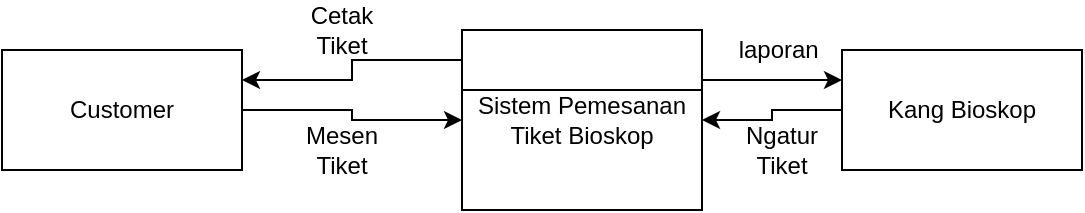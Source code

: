 <mxfile version="13.7.3" type="device" pages="3"><diagram id="L3tkRqfYsPh6J8Pqk34H" name="Context Diagram"><mxGraphModel dx="852" dy="534" grid="1" gridSize="10" guides="1" tooltips="1" connect="1" arrows="1" fold="1" page="1" pageScale="1" pageWidth="850" pageHeight="1100" math="0" shadow="0"><root><mxCell id="0"/><mxCell id="1" parent="0"/><mxCell id="4svwC7yFcDBTuRJoLfCy-4" value="" style="group" vertex="1" connectable="0" parent="1"><mxGeometry x="320" y="170" width="120" height="90" as="geometry"/></mxCell><mxCell id="4svwC7yFcDBTuRJoLfCy-2" value="Sistem Pemesanan Tiket Bioskop" style="rounded=0;whiteSpace=wrap;html=1;" vertex="1" parent="4svwC7yFcDBTuRJoLfCy-4"><mxGeometry width="120" height="90" as="geometry"/></mxCell><mxCell id="4svwC7yFcDBTuRJoLfCy-3" value="" style="rounded=0;whiteSpace=wrap;html=1;" vertex="1" parent="4svwC7yFcDBTuRJoLfCy-4"><mxGeometry width="120" height="30" as="geometry"/></mxCell><mxCell id="4svwC7yFcDBTuRJoLfCy-8" style="edgeStyle=orthogonalEdgeStyle;rounded=0;orthogonalLoop=1;jettySize=auto;html=1;entryX=0;entryY=0.5;entryDx=0;entryDy=0;" edge="1" parent="1" source="4svwC7yFcDBTuRJoLfCy-5" target="4svwC7yFcDBTuRJoLfCy-2"><mxGeometry relative="1" as="geometry"/></mxCell><mxCell id="4svwC7yFcDBTuRJoLfCy-5" value="Customer" style="rounded=0;whiteSpace=wrap;html=1;" vertex="1" parent="1"><mxGeometry x="90" y="180" width="120" height="60" as="geometry"/></mxCell><mxCell id="4svwC7yFcDBTuRJoLfCy-7" style="edgeStyle=orthogonalEdgeStyle;rounded=0;orthogonalLoop=1;jettySize=auto;html=1;entryX=1;entryY=0.5;entryDx=0;entryDy=0;" edge="1" parent="1" source="4svwC7yFcDBTuRJoLfCy-6" target="4svwC7yFcDBTuRJoLfCy-2"><mxGeometry relative="1" as="geometry"/></mxCell><mxCell id="4svwC7yFcDBTuRJoLfCy-6" value="Kang Bioskop" style="rounded=0;whiteSpace=wrap;html=1;" vertex="1" parent="1"><mxGeometry x="510" y="180" width="120" height="60" as="geometry"/></mxCell><mxCell id="4svwC7yFcDBTuRJoLfCy-9" style="edgeStyle=orthogonalEdgeStyle;rounded=0;orthogonalLoop=1;jettySize=auto;html=1;entryX=1;entryY=0.25;entryDx=0;entryDy=0;" edge="1" parent="1" source="4svwC7yFcDBTuRJoLfCy-3" target="4svwC7yFcDBTuRJoLfCy-5"><mxGeometry relative="1" as="geometry"/></mxCell><mxCell id="4svwC7yFcDBTuRJoLfCy-10" value="Mesen Tiket" style="text;html=1;strokeColor=none;fillColor=none;align=center;verticalAlign=middle;whiteSpace=wrap;rounded=0;" vertex="1" parent="1"><mxGeometry x="240" y="220" width="40" height="20" as="geometry"/></mxCell><mxCell id="4svwC7yFcDBTuRJoLfCy-11" value="Cetak Tiket" style="text;html=1;strokeColor=none;fillColor=none;align=center;verticalAlign=middle;whiteSpace=wrap;rounded=0;" vertex="1" parent="1"><mxGeometry x="240" y="160" width="40" height="20" as="geometry"/></mxCell><mxCell id="4svwC7yFcDBTuRJoLfCy-12" value="Ngatur Tiket" style="text;html=1;strokeColor=none;fillColor=none;align=center;verticalAlign=middle;whiteSpace=wrap;rounded=0;" vertex="1" parent="1"><mxGeometry x="460" y="220" width="40" height="20" as="geometry"/></mxCell><mxCell id="4svwC7yFcDBTuRJoLfCy-13" style="edgeStyle=orthogonalEdgeStyle;rounded=0;orthogonalLoop=1;jettySize=auto;html=1;entryX=0;entryY=0.25;entryDx=0;entryDy=0;" edge="1" parent="1" source="4svwC7yFcDBTuRJoLfCy-2" target="4svwC7yFcDBTuRJoLfCy-6"><mxGeometry relative="1" as="geometry"><Array as="points"><mxPoint x="470" y="195"/><mxPoint x="470" y="195"/></Array></mxGeometry></mxCell><mxCell id="4svwC7yFcDBTuRJoLfCy-14" value="laporan&amp;nbsp;" style="text;html=1;strokeColor=none;fillColor=none;align=center;verticalAlign=middle;whiteSpace=wrap;rounded=0;" vertex="1" parent="1"><mxGeometry x="460" y="170" width="40" height="20" as="geometry"/></mxCell></root></mxGraphModel></diagram><diagram id="ywGosS09_Gxrwn0ISrmY" name="DFD 0"><mxGraphModel dx="1021" dy="647" grid="1" gridSize="10" guides="1" tooltips="1" connect="1" arrows="1" fold="1" page="1" pageScale="1" pageWidth="850" pageHeight="1100" math="0" shadow="0"><root><mxCell id="fz9dhDkIyg-Gi5M-f3TW-0"/><mxCell id="fz9dhDkIyg-Gi5M-f3TW-1" parent="fz9dhDkIyg-Gi5M-f3TW-0"/><mxCell id="SkHJDDQ_w2RCw26ql0IP-0" value="" style="group" vertex="1" connectable="0" parent="fz9dhDkIyg-Gi5M-f3TW-1"><mxGeometry x="290" y="380" width="120" height="60" as="geometry"/></mxCell><mxCell id="SkHJDDQ_w2RCw26ql0IP-1" value="Login" style="rounded=0;whiteSpace=wrap;html=1;" vertex="1" parent="SkHJDDQ_w2RCw26ql0IP-0"><mxGeometry width="120" height="60" as="geometry"/></mxCell><mxCell id="SkHJDDQ_w2RCw26ql0IP-2" value="" style="rounded=0;whiteSpace=wrap;html=1;" vertex="1" parent="SkHJDDQ_w2RCw26ql0IP-0"><mxGeometry width="120" height="20" as="geometry"/></mxCell><mxCell id="SkHJDDQ_w2RCw26ql0IP-5" style="edgeStyle=orthogonalEdgeStyle;rounded=0;orthogonalLoop=1;jettySize=auto;html=1;entryX=0.017;entryY=0.578;entryDx=0;entryDy=0;entryPerimeter=0;" edge="1" parent="fz9dhDkIyg-Gi5M-f3TW-1" source="SkHJDDQ_w2RCw26ql0IP-3" target="SkHJDDQ_w2RCw26ql0IP-1"><mxGeometry relative="1" as="geometry"/></mxCell><mxCell id="SkHJDDQ_w2RCw26ql0IP-17" style="edgeStyle=orthogonalEdgeStyle;rounded=0;orthogonalLoop=1;jettySize=auto;html=1;entryX=0;entryY=0.5;entryDx=0;entryDy=0;" edge="1" parent="fz9dhDkIyg-Gi5M-f3TW-1" source="SkHJDDQ_w2RCw26ql0IP-3" target="SkHJDDQ_w2RCw26ql0IP-10"><mxGeometry relative="1" as="geometry"><Array as="points"><mxPoint x="240" y="430"/><mxPoint x="240" y="660"/></Array></mxGeometry></mxCell><mxCell id="SkHJDDQ_w2RCw26ql0IP-3" value="Kang Bioskop" style="rounded=0;whiteSpace=wrap;html=1;" vertex="1" parent="fz9dhDkIyg-Gi5M-f3TW-1"><mxGeometry x="90" y="380" width="120" height="60" as="geometry"/></mxCell><mxCell id="SkHJDDQ_w2RCw26ql0IP-9" value="" style="group" vertex="1" connectable="0" parent="fz9dhDkIyg-Gi5M-f3TW-1"><mxGeometry x="300" y="630" width="120" height="60" as="geometry"/></mxCell><mxCell id="SkHJDDQ_w2RCw26ql0IP-10" value="Registrasi" style="rounded=0;whiteSpace=wrap;html=1;" vertex="1" parent="SkHJDDQ_w2RCw26ql0IP-9"><mxGeometry width="120" height="60" as="geometry"/></mxCell><mxCell id="SkHJDDQ_w2RCw26ql0IP-11" value="" style="rounded=0;whiteSpace=wrap;html=1;" vertex="1" parent="SkHJDDQ_w2RCw26ql0IP-9"><mxGeometry width="120" height="20" as="geometry"/></mxCell><mxCell id="SkHJDDQ_w2RCw26ql0IP-16" value="" style="group" vertex="1" connectable="0" parent="fz9dhDkIyg-Gi5M-f3TW-1"><mxGeometry x="290" y="510" width="120" height="60" as="geometry"/></mxCell><mxCell id="SkHJDDQ_w2RCw26ql0IP-14" value="Data Akun Kang Bioskop" style="rounded=0;whiteSpace=wrap;html=1;" vertex="1" parent="SkHJDDQ_w2RCw26ql0IP-16"><mxGeometry x="40" width="80" height="60" as="geometry"/></mxCell><mxCell id="SkHJDDQ_w2RCw26ql0IP-15" value="" style="rounded=0;whiteSpace=wrap;html=1;" vertex="1" parent="SkHJDDQ_w2RCw26ql0IP-16"><mxGeometry width="40" height="60" as="geometry"/></mxCell><mxCell id="SkHJDDQ_w2RCw26ql0IP-18" style="edgeStyle=orthogonalEdgeStyle;rounded=0;orthogonalLoop=1;jettySize=auto;html=1;entryX=0.388;entryY=1;entryDx=0;entryDy=0;entryPerimeter=0;" edge="1" parent="fz9dhDkIyg-Gi5M-f3TW-1" source="SkHJDDQ_w2RCw26ql0IP-10" target="SkHJDDQ_w2RCw26ql0IP-14"><mxGeometry relative="1" as="geometry"/></mxCell><mxCell id="SkHJDDQ_w2RCw26ql0IP-19" style="edgeStyle=orthogonalEdgeStyle;rounded=0;orthogonalLoop=1;jettySize=auto;html=1;entryX=0.642;entryY=1.05;entryDx=0;entryDy=0;entryPerimeter=0;" edge="1" parent="fz9dhDkIyg-Gi5M-f3TW-1" source="SkHJDDQ_w2RCw26ql0IP-14" target="SkHJDDQ_w2RCw26ql0IP-1"><mxGeometry relative="1" as="geometry"/></mxCell><mxCell id="SkHJDDQ_w2RCw26ql0IP-22" value="" style="group" vertex="1" connectable="0" parent="fz9dhDkIyg-Gi5M-f3TW-1"><mxGeometry x="490" y="380" width="120" height="60" as="geometry"/></mxCell><mxCell id="SkHJDDQ_w2RCw26ql0IP-23" value="Ngatur jadwal&lt;br&gt;" style="rounded=0;whiteSpace=wrap;html=1;" vertex="1" parent="SkHJDDQ_w2RCw26ql0IP-22"><mxGeometry width="120" height="60" as="geometry"/></mxCell><mxCell id="SkHJDDQ_w2RCw26ql0IP-24" value="" style="rounded=0;whiteSpace=wrap;html=1;" vertex="1" parent="SkHJDDQ_w2RCw26ql0IP-22"><mxGeometry width="120" height="20" as="geometry"/></mxCell><mxCell id="SkHJDDQ_w2RCw26ql0IP-25" style="edgeStyle=orthogonalEdgeStyle;rounded=0;orthogonalLoop=1;jettySize=auto;html=1;entryX=0;entryY=0.5;entryDx=0;entryDy=0;" edge="1" parent="fz9dhDkIyg-Gi5M-f3TW-1" source="SkHJDDQ_w2RCw26ql0IP-1" target="SkHJDDQ_w2RCw26ql0IP-23"><mxGeometry relative="1" as="geometry"/></mxCell><mxCell id="SkHJDDQ_w2RCw26ql0IP-36" style="edgeStyle=orthogonalEdgeStyle;rounded=0;orthogonalLoop=1;jettySize=auto;html=1;entryX=0;entryY=0.5;entryDx=0;entryDy=0;" edge="1" parent="fz9dhDkIyg-Gi5M-f3TW-1" source="SkHJDDQ_w2RCw26ql0IP-26" target="SkHJDDQ_w2RCw26ql0IP-28"><mxGeometry relative="1" as="geometry"/></mxCell><mxCell id="SkHJDDQ_w2RCw26ql0IP-26" value="Customer" style="rounded=0;whiteSpace=wrap;html=1;" vertex="1" parent="fz9dhDkIyg-Gi5M-f3TW-1"><mxGeometry x="80" y="200" width="120" height="60" as="geometry"/></mxCell><mxCell id="SkHJDDQ_w2RCw26ql0IP-27" value="" style="group" vertex="1" connectable="0" parent="fz9dhDkIyg-Gi5M-f3TW-1"><mxGeometry x="280" y="200" width="120" height="60" as="geometry"/></mxCell><mxCell id="SkHJDDQ_w2RCw26ql0IP-28" value="Pesan Tiket" style="rounded=0;whiteSpace=wrap;html=1;" vertex="1" parent="SkHJDDQ_w2RCw26ql0IP-27"><mxGeometry width="120" height="60" as="geometry"/></mxCell><mxCell id="SkHJDDQ_w2RCw26ql0IP-29" value="" style="rounded=0;whiteSpace=wrap;html=1;" vertex="1" parent="SkHJDDQ_w2RCw26ql0IP-27"><mxGeometry width="120" height="20" as="geometry"/></mxCell><mxCell id="SkHJDDQ_w2RCw26ql0IP-33" value="" style="group" vertex="1" connectable="0" parent="fz9dhDkIyg-Gi5M-f3TW-1"><mxGeometry x="380" y="290" width="120" height="60" as="geometry"/></mxCell><mxCell id="SkHJDDQ_w2RCw26ql0IP-34" value="Data Film" style="rounded=0;whiteSpace=wrap;html=1;" vertex="1" parent="SkHJDDQ_w2RCw26ql0IP-33"><mxGeometry x="40" width="80" height="60" as="geometry"/></mxCell><mxCell id="SkHJDDQ_w2RCw26ql0IP-35" value="" style="rounded=0;whiteSpace=wrap;html=1;" vertex="1" parent="SkHJDDQ_w2RCw26ql0IP-33"><mxGeometry width="40" height="60" as="geometry"/></mxCell><mxCell id="SkHJDDQ_w2RCw26ql0IP-37" style="edgeStyle=orthogonalEdgeStyle;rounded=0;orthogonalLoop=1;jettySize=auto;html=1;entryX=1;entryY=0.5;entryDx=0;entryDy=0;" edge="1" parent="fz9dhDkIyg-Gi5M-f3TW-1" source="SkHJDDQ_w2RCw26ql0IP-23" target="SkHJDDQ_w2RCw26ql0IP-34"><mxGeometry relative="1" as="geometry"/></mxCell><mxCell id="SkHJDDQ_w2RCw26ql0IP-38" style="edgeStyle=orthogonalEdgeStyle;rounded=0;orthogonalLoop=1;jettySize=auto;html=1;entryX=0.4;entryY=1.033;entryDx=0;entryDy=0;entryPerimeter=0;" edge="1" parent="fz9dhDkIyg-Gi5M-f3TW-1" source="SkHJDDQ_w2RCw26ql0IP-35" target="SkHJDDQ_w2RCw26ql0IP-28"><mxGeometry relative="1" as="geometry"><Array as="points"><mxPoint x="328" y="310"/></Array></mxGeometry></mxCell><mxCell id="SkHJDDQ_w2RCw26ql0IP-39" value="" style="group" vertex="1" connectable="0" parent="fz9dhDkIyg-Gi5M-f3TW-1"><mxGeometry x="670" y="380" width="120" height="60" as="geometry"/></mxCell><mxCell id="SkHJDDQ_w2RCw26ql0IP-40" value="Buat Laporan Penjualan" style="rounded=0;whiteSpace=wrap;html=1;" vertex="1" parent="SkHJDDQ_w2RCw26ql0IP-39"><mxGeometry width="120" height="60" as="geometry"/></mxCell><mxCell id="SkHJDDQ_w2RCw26ql0IP-41" value="" style="rounded=0;whiteSpace=wrap;html=1;" vertex="1" parent="SkHJDDQ_w2RCw26ql0IP-39"><mxGeometry width="120" height="20" as="geometry"/></mxCell><mxCell id="SkHJDDQ_w2RCw26ql0IP-42" style="edgeStyle=orthogonalEdgeStyle;rounded=0;orthogonalLoop=1;jettySize=auto;html=1;entryX=0.5;entryY=1;entryDx=0;entryDy=0;jumpStyle=arc;" edge="1" parent="fz9dhDkIyg-Gi5M-f3TW-1" source="SkHJDDQ_w2RCw26ql0IP-40" target="SkHJDDQ_w2RCw26ql0IP-3"><mxGeometry relative="1" as="geometry"><Array as="points"><mxPoint x="730" y="720"/><mxPoint x="150" y="720"/></Array></mxGeometry></mxCell><mxCell id="SkHJDDQ_w2RCw26ql0IP-43" value="" style="group" vertex="1" connectable="0" parent="fz9dhDkIyg-Gi5M-f3TW-1"><mxGeometry x="510" y="200" width="120" height="60" as="geometry"/></mxCell><mxCell id="SkHJDDQ_w2RCw26ql0IP-44" value="Verifikasi Pembayaran" style="rounded=0;whiteSpace=wrap;html=1;" vertex="1" parent="SkHJDDQ_w2RCw26ql0IP-43"><mxGeometry width="120" height="60" as="geometry"/></mxCell><mxCell id="SkHJDDQ_w2RCw26ql0IP-45" value="" style="rounded=0;whiteSpace=wrap;html=1;" vertex="1" parent="SkHJDDQ_w2RCw26ql0IP-43"><mxGeometry width="120" height="20" as="geometry"/></mxCell><mxCell id="SkHJDDQ_w2RCw26ql0IP-47" style="edgeStyle=orthogonalEdgeStyle;rounded=0;jumpStyle=arc;orthogonalLoop=1;jettySize=auto;html=1;entryX=0;entryY=0.5;entryDx=0;entryDy=0;" edge="1" parent="fz9dhDkIyg-Gi5M-f3TW-1" source="SkHJDDQ_w2RCw26ql0IP-28" target="SkHJDDQ_w2RCw26ql0IP-44"><mxGeometry relative="1" as="geometry"/></mxCell><mxCell id="SkHJDDQ_w2RCw26ql0IP-54" value="" style="group" vertex="1" connectable="0" parent="fz9dhDkIyg-Gi5M-f3TW-1"><mxGeometry x="710" y="200" width="120" height="60" as="geometry"/></mxCell><mxCell id="SkHJDDQ_w2RCw26ql0IP-55" value="Cetak Tiket" style="rounded=0;whiteSpace=wrap;html=1;" vertex="1" parent="SkHJDDQ_w2RCw26ql0IP-54"><mxGeometry width="120" height="60" as="geometry"/></mxCell><mxCell id="SkHJDDQ_w2RCw26ql0IP-56" value="" style="rounded=0;whiteSpace=wrap;html=1;" vertex="1" parent="SkHJDDQ_w2RCw26ql0IP-54"><mxGeometry width="120" height="20" as="geometry"/></mxCell><mxCell id="SkHJDDQ_w2RCw26ql0IP-58" style="edgeStyle=orthogonalEdgeStyle;rounded=0;jumpStyle=arc;orthogonalLoop=1;jettySize=auto;html=1;entryX=0.5;entryY=0;entryDx=0;entryDy=0;" edge="1" parent="fz9dhDkIyg-Gi5M-f3TW-1" source="SkHJDDQ_w2RCw26ql0IP-55" target="SkHJDDQ_w2RCw26ql0IP-26"><mxGeometry relative="1" as="geometry"><Array as="points"><mxPoint x="940" y="180"/><mxPoint x="140" y="180"/></Array></mxGeometry></mxCell><mxCell id="SkHJDDQ_w2RCw26ql0IP-59" value="" style="group" vertex="1" connectable="0" parent="fz9dhDkIyg-Gi5M-f3TW-1"><mxGeometry x="630" y="290" width="120" height="60" as="geometry"/></mxCell><mxCell id="SkHJDDQ_w2RCw26ql0IP-60" value="Data Penjualan" style="rounded=0;whiteSpace=wrap;html=1;" vertex="1" parent="SkHJDDQ_w2RCw26ql0IP-59"><mxGeometry x="40" width="80" height="60" as="geometry"/></mxCell><mxCell id="SkHJDDQ_w2RCw26ql0IP-61" value="" style="rounded=0;whiteSpace=wrap;html=1;" vertex="1" parent="SkHJDDQ_w2RCw26ql0IP-59"><mxGeometry width="40" height="60" as="geometry"/></mxCell><mxCell id="SkHJDDQ_w2RCw26ql0IP-62" style="edgeStyle=orthogonalEdgeStyle;rounded=0;jumpStyle=arc;orthogonalLoop=1;jettySize=auto;html=1;entryX=0;entryY=0.5;entryDx=0;entryDy=0;" edge="1" parent="fz9dhDkIyg-Gi5M-f3TW-1" source="SkHJDDQ_w2RCw26ql0IP-44" target="SkHJDDQ_w2RCw26ql0IP-61"><mxGeometry relative="1" as="geometry"/></mxCell><mxCell id="SkHJDDQ_w2RCw26ql0IP-63" style="edgeStyle=orthogonalEdgeStyle;rounded=0;jumpStyle=arc;orthogonalLoop=1;jettySize=auto;html=1;" edge="1" parent="fz9dhDkIyg-Gi5M-f3TW-1" source="SkHJDDQ_w2RCw26ql0IP-60" target="SkHJDDQ_w2RCw26ql0IP-41"><mxGeometry relative="1" as="geometry"/></mxCell><mxCell id="SkHJDDQ_w2RCw26ql0IP-64" style="edgeStyle=orthogonalEdgeStyle;rounded=0;jumpStyle=arc;orthogonalLoop=1;jettySize=auto;html=1;entryX=0;entryY=0.5;entryDx=0;entryDy=0;" edge="1" parent="fz9dhDkIyg-Gi5M-f3TW-1" source="SkHJDDQ_w2RCw26ql0IP-44" target="SkHJDDQ_w2RCw26ql0IP-55"><mxGeometry relative="1" as="geometry"/></mxCell></root></mxGraphModel></diagram><diagram id="-1ON5JSmkkbU4aKU6c5J" name="Wireframe"><mxGraphModel dx="3472" dy="2200" grid="1" gridSize="10" guides="1" tooltips="1" connect="1" arrows="1" fold="1" page="1" pageScale="1" pageWidth="850" pageHeight="1100" math="0" shadow="0"><root><mxCell id="pERxED28U4OqWazgM2VK-0"/><mxCell id="pERxED28U4OqWazgM2VK-1" parent="pERxED28U4OqWazgM2VK-0"/><mxCell id="krkhgOt57l9-H3mqcHQG-8" value="" style="group" vertex="1" connectable="0" parent="pERxED28U4OqWazgM2VK-1"><mxGeometry x="670" y="40" width="550" height="380" as="geometry"/></mxCell><mxCell id="krkhgOt57l9-H3mqcHQG-0" value="Halaman 1" style="strokeWidth=1;shadow=0;dashed=0;align=center;html=1;shape=mxgraph.mockup.containers.window;align=left;verticalAlign=top;spacingLeft=8;strokeColor2=#008cff;strokeColor3=#c4c4c4;fontColor=#666666;mainText=;fontSize=17;labelBackgroundColor=none;" vertex="1" parent="krkhgOt57l9-H3mqcHQG-8"><mxGeometry width="550" height="380" as="geometry"/></mxCell><mxCell id="krkhgOt57l9-H3mqcHQG-1" value="akun" style="strokeWidth=1;shadow=0;dashed=0;align=center;html=1;shape=mxgraph.mockup.forms.pwField;strokeColor=#999999;mainText=;align=left;fontColor=#666666;fontSize=17;spacingLeft=3;" vertex="1" parent="krkhgOt57l9-H3mqcHQG-8"><mxGeometry x="300" y="143.34" width="150" height="30" as="geometry"/></mxCell><mxCell id="krkhgOt57l9-H3mqcHQG-2" value="********" style="strokeWidth=1;shadow=0;dashed=0;align=center;html=1;shape=mxgraph.mockup.forms.pwField;strokeColor=#999999;mainText=;align=left;fontColor=#666666;fontSize=17;spacingLeft=3;" vertex="1" parent="krkhgOt57l9-H3mqcHQG-8"><mxGeometry x="300" y="193.34" width="150" height="30" as="geometry"/></mxCell><mxCell id="krkhgOt57l9-H3mqcHQG-3" value="Guest" style="strokeWidth=1;shadow=0;dashed=0;align=center;html=1;shape=mxgraph.mockup.buttons.button;strokeColor=#666666;fontColor=#ffffff;mainText=;buttonStyle=round;fontSize=17;fontStyle=1;fillColor=#008cff;whiteSpace=wrap;" vertex="1" parent="krkhgOt57l9-H3mqcHQG-8"><mxGeometry x="70" y="140.01" width="100" height="33.33" as="geometry"/></mxCell><mxCell id="krkhgOt57l9-H3mqcHQG-4" value="Login" style="strokeWidth=1;shadow=0;dashed=0;align=center;html=1;shape=mxgraph.mockup.buttons.button;strokeColor=#666666;fontColor=#ffffff;mainText=;buttonStyle=round;fontSize=17;fontStyle=1;fillColor=#008cff;whiteSpace=wrap;" vertex="1" parent="krkhgOt57l9-H3mqcHQG-8"><mxGeometry x="310" y="260" width="100" height="33.33" as="geometry"/></mxCell><mxCell id="krkhgOt57l9-H3mqcHQG-5" value="" style="verticalLabelPosition=bottom;shadow=0;dashed=0;align=center;html=1;verticalAlign=top;strokeWidth=1;shape=mxgraph.mockup.forms.splitter;strokeColor=#999999;direction=north;" vertex="1" parent="krkhgOt57l9-H3mqcHQG-8"><mxGeometry x="250" y="73.34" width="10" height="220" as="geometry"/></mxCell><mxCell id="krkhgOt57l9-H3mqcHQG-6" value="Buat Customer" style="text;html=1;strokeColor=none;fillColor=none;align=center;verticalAlign=middle;whiteSpace=wrap;rounded=0;" vertex="1" parent="krkhgOt57l9-H3mqcHQG-8"><mxGeometry x="100" y="80" width="40" height="20" as="geometry"/></mxCell><mxCell id="krkhgOt57l9-H3mqcHQG-7" value="Buat&lt;br&gt;&amp;nbsp;Kang Bioskop" style="text;html=1;strokeColor=none;fillColor=none;align=center;verticalAlign=middle;whiteSpace=wrap;rounded=0;" vertex="1" parent="krkhgOt57l9-H3mqcHQG-8"><mxGeometry x="340" y="73.34" width="115" height="20" as="geometry"/></mxCell><mxCell id="km9s8nvDcVtOGXfOqjnu-47" value="Create Member" style="strokeWidth=1;shadow=0;dashed=0;align=center;html=1;shape=mxgraph.mockup.buttons.button;strokeColor=#666666;fontColor=#ffffff;mainText=;buttonStyle=round;fontSize=17;fontStyle=1;fillColor=#008cff;whiteSpace=wrap;" vertex="1" parent="krkhgOt57l9-H3mqcHQG-8"><mxGeometry x="70" y="193.34" width="100" height="33.33" as="geometry"/></mxCell><mxCell id="krkhgOt57l9-H3mqcHQG-9" value="Splash Screen" style="strokeWidth=1;shadow=0;dashed=0;align=center;html=1;shape=mxgraph.mockup.containers.window;align=left;verticalAlign=top;spacingLeft=8;strokeColor2=#008cff;strokeColor3=#c4c4c4;fontColor=#666666;mainText=;fontSize=17;labelBackgroundColor=none;" vertex="1" parent="pERxED28U4OqWazgM2VK-1"><mxGeometry x="40" y="40" width="550" height="380" as="geometry"/></mxCell><mxCell id="krkhgOt57l9-H3mqcHQG-10" value="&lt;font style=&quot;font-size: 26px&quot;&gt;welcome to Vera Cinema&lt;/font&gt;" style="text;html=1;strokeColor=none;fillColor=none;align=center;verticalAlign=middle;whiteSpace=wrap;rounded=0;" vertex="1" parent="pERxED28U4OqWazgM2VK-1"><mxGeometry x="220" y="220" width="190" height="20" as="geometry"/></mxCell><mxCell id="krkhgOt57l9-H3mqcHQG-11" value="ada gambar" style="text;html=1;strokeColor=none;fillColor=none;align=center;verticalAlign=middle;whiteSpace=wrap;rounded=0;" vertex="1" parent="pERxED28U4OqWazgM2VK-1"><mxGeometry x="530" y="90" width="40" height="20" as="geometry"/></mxCell><mxCell id="krkhgOt57l9-H3mqcHQG-12" value="Press Anything to start" style="text;html=1;strokeColor=none;fillColor=none;align=center;verticalAlign=middle;whiteSpace=wrap;rounded=0;" vertex="1" parent="pERxED28U4OqWazgM2VK-1"><mxGeometry x="252.5" y="270" width="135" height="20" as="geometry"/></mxCell><mxCell id="km9s8nvDcVtOGXfOqjnu-0" value="&lt;font style=&quot;font-size: 40px&quot;&gt;Customer&lt;/font&gt;" style="text;html=1;strokeColor=none;fillColor=none;align=center;verticalAlign=middle;whiteSpace=wrap;rounded=0;" vertex="1" parent="pERxED28U4OqWazgM2VK-1"><mxGeometry x="100" y="490" width="40" height="20" as="geometry"/></mxCell><mxCell id="km9s8nvDcVtOGXfOqjnu-1" value="&lt;font style=&quot;font-size: 40px&quot;&gt;Kang Bioskop&lt;br&gt;&lt;br&gt;&lt;/font&gt;" style="text;html=1;strokeColor=none;fillColor=none;align=center;verticalAlign=middle;whiteSpace=wrap;rounded=0;" vertex="1" parent="pERxED28U4OqWazgM2VK-1"><mxGeometry y="1150" width="327.5" height="20" as="geometry"/></mxCell><mxCell id="km9s8nvDcVtOGXfOqjnu-3" value="Pesan" style="strokeWidth=1;shadow=0;dashed=0;align=center;html=1;shape=mxgraph.mockup.containers.window;align=left;verticalAlign=top;spacingLeft=8;strokeColor2=#008cff;strokeColor3=#c4c4c4;fontColor=#666666;mainText=;fontSize=17;labelBackgroundColor=none;" vertex="1" parent="pERxED28U4OqWazgM2VK-1"><mxGeometry x="40" y="560" width="550" height="380" as="geometry"/></mxCell><mxCell id="km9s8nvDcVtOGXfOqjnu-4" value="Pilih Film" style="strokeWidth=1;shadow=0;dashed=0;align=center;html=1;shape=mxgraph.mockup.forms.comboBox;strokeColor=#999999;fillColor=#ddeeff;align=left;fillColor2=#aaddff;mainText=;fontColor=#666666;fontSize=17;spacingLeft=3;" vertex="1" parent="pERxED28U4OqWazgM2VK-1"><mxGeometry x="120" y="710" width="150" height="30" as="geometry"/></mxCell><mxCell id="km9s8nvDcVtOGXfOqjnu-5" value="Jadwal" style="strokeWidth=1;shadow=0;dashed=0;align=center;html=1;shape=mxgraph.mockup.forms.comboBox;strokeColor=#999999;fillColor=#ddeeff;align=left;fillColor2=#aaddff;mainText=;fontColor=#666666;fontSize=17;spacingLeft=3;" vertex="1" parent="pERxED28U4OqWazgM2VK-1"><mxGeometry x="340" y="710" width="150" height="30" as="geometry"/></mxCell><mxCell id="km9s8nvDcVtOGXfOqjnu-9" value="kita butuh nama" style="text;html=1;strokeColor=none;fillColor=none;align=center;verticalAlign=middle;whiteSpace=wrap;rounded=0;" vertex="1" parent="pERxED28U4OqWazgM2VK-1"><mxGeometry x="280" y="630" width="40" height="20" as="geometry"/></mxCell><mxCell id="km9s8nvDcVtOGXfOqjnu-10" value="today date" style="text;html=1;strokeColor=none;fillColor=none;align=center;verticalAlign=middle;whiteSpace=wrap;rounded=0;" vertex="1" parent="pERxED28U4OqWazgM2VK-1"><mxGeometry x="50" y="620" width="80" height="20" as="geometry"/></mxCell><mxCell id="km9s8nvDcVtOGXfOqjnu-16" value="Pilih Bangku" style="strokeWidth=1;shadow=0;dashed=0;align=center;html=1;shape=mxgraph.mockup.containers.window;align=left;verticalAlign=top;spacingLeft=8;strokeColor2=#008cff;strokeColor3=#c4c4c4;fontColor=#666666;mainText=;fontSize=17;labelBackgroundColor=none;" vertex="1" parent="pERxED28U4OqWazgM2VK-1"><mxGeometry x="640" y="560" width="550" height="380" as="geometry"/></mxCell><mxCell id="km9s8nvDcVtOGXfOqjnu-17" value="Gambar Bangku" style="text;html=1;strokeColor=none;fillColor=none;align=center;verticalAlign=middle;whiteSpace=wrap;rounded=0;" vertex="1" parent="pERxED28U4OqWazgM2VK-1"><mxGeometry x="880" y="660" width="40" height="20" as="geometry"/></mxCell><mxCell id="km9s8nvDcVtOGXfOqjnu-18" value="Pilih Bangu" style="strokeWidth=1;shadow=0;dashed=0;align=center;html=1;shape=mxgraph.mockup.forms.comboBox;strokeColor=#999999;fillColor=#ddeeff;align=left;fillColor2=#aaddff;mainText=;fontColor=#666666;fontSize=17;spacingLeft=3;" vertex="1" parent="pERxED28U4OqWazgM2VK-1"><mxGeometry x="760" y="880" width="150" height="30" as="geometry"/></mxCell><mxCell id="km9s8nvDcVtOGXfOqjnu-19" value="OK" style="strokeWidth=1;shadow=0;dashed=0;align=center;html=1;shape=mxgraph.mockup.buttons.button;strokeColor=#666666;fontColor=#ffffff;mainText=;buttonStyle=round;fontSize=17;fontStyle=1;fillColor=#008cff;whiteSpace=wrap;" vertex="1" parent="pERxED28U4OqWazgM2VK-1"><mxGeometry x="960" y="880" width="90" height="30" as="geometry"/></mxCell><mxCell id="km9s8nvDcVtOGXfOqjnu-20" value="Pilih Bangku" style="strokeWidth=1;shadow=0;dashed=0;align=center;html=1;shape=mxgraph.mockup.buttons.button;strokeColor=#666666;fontColor=#ffffff;mainText=;buttonStyle=round;fontSize=17;fontStyle=1;fillColor=#008cff;whiteSpace=wrap;" vertex="1" parent="pERxED28U4OqWazgM2VK-1"><mxGeometry x="240" y="790" width="130" height="30" as="geometry"/></mxCell><mxCell id="km9s8nvDcVtOGXfOqjnu-21" value="Tap Page 1" style="text;html=1;strokeColor=none;fillColor=none;align=center;verticalAlign=middle;whiteSpace=wrap;rounded=0;" vertex="1" parent="pERxED28U4OqWazgM2VK-1"><mxGeometry x="50" y="590" width="80" height="20" as="geometry"/></mxCell><mxCell id="km9s8nvDcVtOGXfOqjnu-22" value="Tap Page 2" style="text;html=1;strokeColor=none;fillColor=none;align=center;verticalAlign=middle;whiteSpace=wrap;rounded=0;" vertex="1" parent="pERxED28U4OqWazgM2VK-1"><mxGeometry x="640" y="590" width="80" height="20" as="geometry"/></mxCell><mxCell id="km9s8nvDcVtOGXfOqjnu-23" value="Tap Page 2" style="text;html=1;strokeColor=none;fillColor=none;align=center;verticalAlign=middle;whiteSpace=wrap;rounded=0;" vertex="1" parent="pERxED28U4OqWazgM2VK-1"><mxGeometry x="750" y="565" width="80" height="20" as="geometry"/></mxCell><mxCell id="km9s8nvDcVtOGXfOqjnu-24" value="Tap Page 1" style="text;html=1;strokeColor=none;fillColor=none;align=center;verticalAlign=middle;whiteSpace=wrap;rounded=0;" vertex="1" parent="pERxED28U4OqWazgM2VK-1"><mxGeometry x="100" y="565" width="80" height="20" as="geometry"/></mxCell><mxCell id="km9s8nvDcVtOGXfOqjnu-25" value="Pembayaran" style="strokeWidth=1;shadow=0;dashed=0;align=center;html=1;shape=mxgraph.mockup.containers.window;align=left;verticalAlign=top;spacingLeft=8;strokeColor2=#008cff;strokeColor3=#c4c4c4;fontColor=#666666;mainText=;fontSize=17;labelBackgroundColor=none;" vertex="1" parent="pERxED28U4OqWazgM2VK-1"><mxGeometry x="1240" y="560" width="550" height="380" as="geometry"/></mxCell><mxCell id="km9s8nvDcVtOGXfOqjnu-26" style="edgeStyle=orthogonalEdgeStyle;rounded=0;jumpStyle=arc;orthogonalLoop=1;jettySize=auto;html=1;dashed=1;" edge="1" parent="pERxED28U4OqWazgM2VK-1" source="krkhgOt57l9-H3mqcHQG-3" target="km9s8nvDcVtOGXfOqjnu-3"><mxGeometry relative="1" as="geometry"><Array as="points"><mxPoint x="790" y="480"/><mxPoint x="315" y="480"/></Array></mxGeometry></mxCell><mxCell id="km9s8nvDcVtOGXfOqjnu-27" value="Kang Bioskop&amp;nbsp;" style="strokeWidth=1;shadow=0;dashed=0;align=center;html=1;shape=mxgraph.mockup.containers.window;align=left;verticalAlign=top;spacingLeft=8;strokeColor2=#008cff;strokeColor3=#c4c4c4;fontColor=#666666;mainText=;fontSize=17;labelBackgroundColor=none;" vertex="1" parent="pERxED28U4OqWazgM2VK-1"><mxGeometry x="40" y="1190" width="550" height="380" as="geometry"/></mxCell><mxCell id="km9s8nvDcVtOGXfOqjnu-28" style="edgeStyle=orthogonalEdgeStyle;rounded=0;jumpStyle=arc;orthogonalLoop=1;jettySize=auto;html=1;dashed=1;jumpSize=20;entryX=0.513;entryY=0.001;entryDx=0;entryDy=0;entryPerimeter=0;" edge="1" parent="pERxED28U4OqWazgM2VK-1" source="krkhgOt57l9-H3mqcHQG-4" target="km9s8nvDcVtOGXfOqjnu-27"><mxGeometry relative="1" as="geometry"><Array as="points"><mxPoint x="1030" y="530"/><mxPoint x="20" y="530"/><mxPoint x="20" y="1040"/><mxPoint x="315" y="1040"/><mxPoint x="315" y="1190"/></Array></mxGeometry></mxCell><mxCell id="km9s8nvDcVtOGXfOqjnu-31" value="Table" style="shape=table;html=1;whiteSpace=wrap;startSize=30;container=1;collapsible=0;childLayout=tableLayout;fontStyle=1;align=center;" vertex="1" parent="pERxED28U4OqWazgM2VK-1"><mxGeometry x="1290" y="620" width="430" height="220" as="geometry"/></mxCell><mxCell id="km9s8nvDcVtOGXfOqjnu-32" value="" style="shape=partialRectangle;html=1;whiteSpace=wrap;collapsible=0;dropTarget=0;pointerEvents=0;fillColor=none;top=0;left=0;bottom=0;right=0;points=[[0,0.5],[1,0.5]];portConstraint=eastwest;" vertex="1" parent="km9s8nvDcVtOGXfOqjnu-31"><mxGeometry y="30" width="430" height="64" as="geometry"/></mxCell><mxCell id="km9s8nvDcVtOGXfOqjnu-33" value="" style="shape=partialRectangle;html=1;whiteSpace=wrap;connectable=0;fillColor=none;top=0;left=0;bottom=0;right=0;overflow=hidden;" vertex="1" parent="km9s8nvDcVtOGXfOqjnu-32"><mxGeometry width="143" height="64" as="geometry"/></mxCell><mxCell id="km9s8nvDcVtOGXfOqjnu-34" value="" style="shape=partialRectangle;html=1;whiteSpace=wrap;connectable=0;fillColor=none;top=0;left=0;bottom=0;right=0;overflow=hidden;" vertex="1" parent="km9s8nvDcVtOGXfOqjnu-32"><mxGeometry x="143" width="144" height="64" as="geometry"/></mxCell><mxCell id="km9s8nvDcVtOGXfOqjnu-35" value="" style="shape=partialRectangle;html=1;whiteSpace=wrap;connectable=0;fillColor=none;top=0;left=0;bottom=0;right=0;overflow=hidden;" vertex="1" parent="km9s8nvDcVtOGXfOqjnu-32"><mxGeometry x="287" width="143" height="64" as="geometry"/></mxCell><mxCell id="km9s8nvDcVtOGXfOqjnu-36" value="" style="shape=partialRectangle;html=1;whiteSpace=wrap;collapsible=0;dropTarget=0;pointerEvents=0;fillColor=none;top=0;left=0;bottom=0;right=0;points=[[0,0.5],[1,0.5]];portConstraint=eastwest;" vertex="1" parent="km9s8nvDcVtOGXfOqjnu-31"><mxGeometry y="94" width="430" height="62" as="geometry"/></mxCell><mxCell id="km9s8nvDcVtOGXfOqjnu-37" value="" style="shape=partialRectangle;html=1;whiteSpace=wrap;connectable=0;fillColor=none;top=0;left=0;bottom=0;right=0;overflow=hidden;" vertex="1" parent="km9s8nvDcVtOGXfOqjnu-36"><mxGeometry width="143" height="62" as="geometry"/></mxCell><mxCell id="km9s8nvDcVtOGXfOqjnu-38" value="" style="shape=partialRectangle;html=1;whiteSpace=wrap;connectable=0;fillColor=none;top=0;left=0;bottom=0;right=0;overflow=hidden;" vertex="1" parent="km9s8nvDcVtOGXfOqjnu-36"><mxGeometry x="143" width="144" height="62" as="geometry"/></mxCell><mxCell id="km9s8nvDcVtOGXfOqjnu-39" value="" style="shape=partialRectangle;html=1;whiteSpace=wrap;connectable=0;fillColor=none;top=0;left=0;bottom=0;right=0;overflow=hidden;" vertex="1" parent="km9s8nvDcVtOGXfOqjnu-36"><mxGeometry x="287" width="143" height="62" as="geometry"/></mxCell><mxCell id="km9s8nvDcVtOGXfOqjnu-40" value="" style="shape=partialRectangle;html=1;whiteSpace=wrap;collapsible=0;dropTarget=0;pointerEvents=0;fillColor=none;top=0;left=0;bottom=0;right=0;points=[[0,0.5],[1,0.5]];portConstraint=eastwest;" vertex="1" parent="km9s8nvDcVtOGXfOqjnu-31"><mxGeometry y="156" width="430" height="64" as="geometry"/></mxCell><mxCell id="km9s8nvDcVtOGXfOqjnu-41" value="" style="shape=partialRectangle;html=1;whiteSpace=wrap;connectable=0;fillColor=none;top=0;left=0;bottom=0;right=0;overflow=hidden;" vertex="1" parent="km9s8nvDcVtOGXfOqjnu-40"><mxGeometry width="143" height="64" as="geometry"/></mxCell><mxCell id="km9s8nvDcVtOGXfOqjnu-42" value="" style="shape=partialRectangle;html=1;whiteSpace=wrap;connectable=0;fillColor=none;top=0;left=0;bottom=0;right=0;overflow=hidden;" vertex="1" parent="km9s8nvDcVtOGXfOqjnu-40"><mxGeometry x="143" width="144" height="64" as="geometry"/></mxCell><mxCell id="km9s8nvDcVtOGXfOqjnu-43" value="" style="shape=partialRectangle;html=1;whiteSpace=wrap;connectable=0;fillColor=none;top=0;left=0;bottom=0;right=0;overflow=hidden;" vertex="1" parent="km9s8nvDcVtOGXfOqjnu-40"><mxGeometry x="287" width="143" height="64" as="geometry"/></mxCell><mxCell id="km9s8nvDcVtOGXfOqjnu-44" value="Bayar" style="strokeWidth=1;shadow=0;dashed=0;align=center;html=1;shape=mxgraph.mockup.buttons.button;strokeColor=#666666;fontColor=#ffffff;mainText=;buttonStyle=round;fontSize=17;fontStyle=1;fillColor=#008cff;whiteSpace=wrap;" vertex="1" parent="pERxED28U4OqWazgM2VK-1"><mxGeometry x="1640" y="880" width="90" height="30" as="geometry"/></mxCell><mxCell id="km9s8nvDcVtOGXfOqjnu-45" value="********" style="strokeWidth=1;shadow=0;dashed=0;align=center;html=1;shape=mxgraph.mockup.forms.pwField;strokeColor=#999999;mainText=;align=left;fontColor=#666666;fontSize=17;spacingLeft=3;" vertex="1" parent="pERxED28U4OqWazgM2VK-1"><mxGeometry x="1290" y="880" width="150" height="30" as="geometry"/></mxCell><mxCell id="km9s8nvDcVtOGXfOqjnu-46" value="Member No:" style="text;html=1;strokeColor=none;fillColor=none;align=center;verticalAlign=middle;whiteSpace=wrap;rounded=0;" vertex="1" parent="pERxED28U4OqWazgM2VK-1"><mxGeometry x="1290" y="860" width="70" height="20" as="geometry"/></mxCell><mxCell id="km9s8nvDcVtOGXfOqjnu-58" value="Create Member" style="strokeWidth=1;shadow=0;dashed=0;align=center;html=1;shape=mxgraph.mockup.containers.window;align=left;verticalAlign=top;spacingLeft=8;strokeColor2=#008cff;strokeColor3=#c4c4c4;fontColor=#666666;mainText=;fontSize=17;labelBackgroundColor=none;" vertex="1" parent="pERxED28U4OqWazgM2VK-1"><mxGeometry x="2320" y="555" width="550" height="355" as="geometry"/></mxCell><mxCell id="km9s8nvDcVtOGXfOqjnu-59" value="Cetak Tiket" style="strokeWidth=1;shadow=0;dashed=0;align=center;html=1;shape=mxgraph.mockup.containers.window;align=left;verticalAlign=top;spacingLeft=8;strokeColor2=#008cff;strokeColor3=#c4c4c4;fontColor=#666666;mainText=;fontSize=17;labelBackgroundColor=none;" vertex="1" parent="pERxED28U4OqWazgM2VK-1"><mxGeometry x="1840" y="584.36" width="370" height="325.64" as="geometry"/></mxCell><mxCell id="Bo-ZLolgzLLMtZxXPu4k-2" value="Logo" style="text;html=1;strokeColor=none;fillColor=none;align=center;verticalAlign=middle;whiteSpace=wrap;rounded=0;" vertex="1" parent="pERxED28U4OqWazgM2VK-1"><mxGeometry x="2080" y="640" width="40" height="20" as="geometry"/></mxCell><mxCell id="Bo-ZLolgzLLMtZxXPu4k-4" value="&lt;font style=&quot;font-size: 20px&quot;&gt;Judul Film&lt;/font&gt;" style="text;html=1;strokeColor=none;fillColor=none;align=center;verticalAlign=middle;whiteSpace=wrap;rounded=0;" vertex="1" parent="pERxED28U4OqWazgM2VK-1"><mxGeometry x="2047.5" y="670" width="115" height="20" as="geometry"/></mxCell><mxCell id="Bo-ZLolgzLLMtZxXPu4k-5" value="&lt;font style=&quot;font-size: 12px&quot;&gt;Date&lt;/font&gt;" style="text;html=1;strokeColor=none;fillColor=none;align=left;verticalAlign=middle;whiteSpace=wrap;rounded=0;" vertex="1" parent="pERxED28U4OqWazgM2VK-1"><mxGeometry x="2060" y="702.18" width="115" height="20" as="geometry"/></mxCell><mxCell id="Bo-ZLolgzLLMtZxXPu4k-6" value="&lt;font style=&quot;font-size: 12px&quot;&gt;Time&lt;/font&gt;" style="text;html=1;strokeColor=none;fillColor=none;align=left;verticalAlign=middle;whiteSpace=wrap;rounded=0;" vertex="1" parent="pERxED28U4OqWazgM2VK-1"><mxGeometry x="2060" y="715" width="115" height="20" as="geometry"/></mxCell><mxCell id="Bo-ZLolgzLLMtZxXPu4k-7" value="&lt;font style=&quot;font-size: 12px&quot;&gt;Seat&lt;/font&gt;" style="text;html=1;strokeColor=none;fillColor=none;align=left;verticalAlign=middle;whiteSpace=wrap;rounded=0;" vertex="1" parent="pERxED28U4OqWazgM2VK-1"><mxGeometry x="2060" y="735" width="115" height="20" as="geometry"/></mxCell><mxCell id="Bo-ZLolgzLLMtZxXPu4k-8" value="&lt;font style=&quot;font-size: 12px&quot;&gt;Price&lt;/font&gt;" style="text;html=1;strokeColor=none;fillColor=none;align=left;verticalAlign=middle;whiteSpace=wrap;rounded=0;" vertex="1" parent="pERxED28U4OqWazgM2VK-1"><mxGeometry x="2060" y="755" width="115" height="20" as="geometry"/></mxCell><mxCell id="Bo-ZLolgzLLMtZxXPu4k-9" value="&lt;font style=&quot;font-size: 12px&quot;&gt;Ticket Number&lt;/font&gt;" style="text;html=1;strokeColor=none;fillColor=none;align=left;verticalAlign=middle;whiteSpace=wrap;rounded=0;" vertex="1" parent="pERxED28U4OqWazgM2VK-1"><mxGeometry x="2020" y="810" width="115" height="20" as="geometry"/></mxCell><mxCell id="Bo-ZLolgzLLMtZxXPu4k-10" value="&lt;font style=&quot;font-size: 12px&quot;&gt;Date&lt;/font&gt;" style="text;html=1;strokeColor=none;fillColor=none;align=left;verticalAlign=middle;whiteSpace=wrap;rounded=0;" vertex="1" parent="pERxED28U4OqWazgM2VK-1"><mxGeometry x="2020" y="701.09" width="20" height="20" as="geometry"/></mxCell><mxCell id="Bo-ZLolgzLLMtZxXPu4k-11" value="&lt;font style=&quot;font-size: 12px&quot;&gt;Time&lt;/font&gt;" style="text;html=1;strokeColor=none;fillColor=none;align=left;verticalAlign=middle;whiteSpace=wrap;rounded=0;" vertex="1" parent="pERxED28U4OqWazgM2VK-1"><mxGeometry x="2020" y="715" width="30" height="20" as="geometry"/></mxCell><mxCell id="Bo-ZLolgzLLMtZxXPu4k-12" value="&lt;font style=&quot;font-size: 12px&quot;&gt;Seat&lt;/font&gt;" style="text;html=1;strokeColor=none;fillColor=none;align=left;verticalAlign=middle;whiteSpace=wrap;rounded=0;" vertex="1" parent="pERxED28U4OqWazgM2VK-1"><mxGeometry x="2017.5" y="735" width="30" height="18.91" as="geometry"/></mxCell><mxCell id="Bo-ZLolgzLLMtZxXPu4k-13" value="&lt;font style=&quot;font-size: 12px&quot;&gt;Price&lt;/font&gt;" style="text;html=1;strokeColor=none;fillColor=none;align=left;verticalAlign=middle;whiteSpace=wrap;rounded=0;" vertex="1" parent="pERxED28U4OqWazgM2VK-1"><mxGeometry x="2020" y="755" width="30" height="20" as="geometry"/></mxCell><mxCell id="Bo-ZLolgzLLMtZxXPu4k-14" value="Cetak" style="strokeWidth=1;shadow=0;dashed=0;align=center;html=1;shape=mxgraph.mockup.buttons.button;strokeColor=#666666;fontColor=#ffffff;mainText=;buttonStyle=round;fontSize=17;fontStyle=1;fillColor=#008cff;whiteSpace=wrap;" vertex="1" parent="pERxED28U4OqWazgM2VK-1"><mxGeometry x="2060" y="860" width="90" height="30" as="geometry"/></mxCell><mxCell id="i25_RW4oP1FL2Tk4fG6i-1" value="" style="strokeWidth=1;shadow=0;dashed=0;align=center;html=1;shape=mxgraph.mockup.forms.rrect;rSize=0;strokeColor=#999999;" vertex="1" parent="pERxED28U4OqWazgM2VK-1"><mxGeometry x="40" y="1220" width="550" height="30" as="geometry"/></mxCell><mxCell id="i25_RW4oP1FL2Tk4fG6i-2" value="File" style="strokeColor=inherit;fillColor=inherit;gradientColor=inherit;strokeWidth=1;shadow=0;dashed=0;align=center;html=1;shape=mxgraph.mockup.forms.rrect;rSize=0;fontSize=17;fontColor=#666666;" vertex="1" parent="i25_RW4oP1FL2Tk4fG6i-1"><mxGeometry width="91.667" height="30" as="geometry"/></mxCell><mxCell id="i25_RW4oP1FL2Tk4fG6i-3" value="Edit" style="strokeColor=inherit;fillColor=inherit;gradientColor=inherit;strokeWidth=1;shadow=0;dashed=0;align=center;html=1;shape=mxgraph.mockup.forms.rrect;rSize=0;fontSize=17;fontColor=#666666;" vertex="1" parent="i25_RW4oP1FL2Tk4fG6i-1"><mxGeometry x="91.667" width="91.667" height="30" as="geometry"/></mxCell><mxCell id="i25_RW4oP1FL2Tk4fG6i-4" value="Options" style="strokeColor=inherit;fillColor=inherit;gradientColor=inherit;strokeWidth=1;shadow=0;dashed=0;align=center;html=1;shape=mxgraph.mockup.forms.rrect;rSize=0;fontSize=17;fontColor=#666666;" vertex="1" parent="i25_RW4oP1FL2Tk4fG6i-1"><mxGeometry x="183.333" width="91.667" height="30" as="geometry"/></mxCell><mxCell id="i25_RW4oP1FL2Tk4fG6i-5" value="Tools" style="strokeColor=inherit;fillColor=inherit;gradientColor=inherit;strokeWidth=1;shadow=0;dashed=0;align=center;html=1;shape=mxgraph.mockup.forms.rrect;rSize=0;fontSize=17;fontColor=#666666;" vertex="1" parent="i25_RW4oP1FL2Tk4fG6i-1"><mxGeometry x="275" width="91.667" height="30" as="geometry"/></mxCell><mxCell id="i25_RW4oP1FL2Tk4fG6i-6" value="Window" style="strokeColor=inherit;fillColor=inherit;gradientColor=inherit;strokeWidth=1;shadow=0;dashed=0;align=center;html=1;shape=mxgraph.mockup.forms.rrect;rSize=0;fontSize=17;fontColor=#666666;" vertex="1" parent="i25_RW4oP1FL2Tk4fG6i-1"><mxGeometry x="366.667" width="91.667" height="30" as="geometry"/></mxCell><mxCell id="i25_RW4oP1FL2Tk4fG6i-7" value="Help" style="strokeColor=inherit;fillColor=inherit;gradientColor=inherit;strokeWidth=1;shadow=0;dashed=0;align=center;html=1;shape=mxgraph.mockup.forms.rrect;rSize=0;fontSize=17;fontColor=#666666;" vertex="1" parent="i25_RW4oP1FL2Tk4fG6i-1"><mxGeometry x="458.333" width="91.667" height="30" as="geometry"/></mxCell><mxCell id="i25_RW4oP1FL2Tk4fG6i-8" value="Dashboatd" style="text;html=1;strokeColor=none;fillColor=none;align=center;verticalAlign=middle;whiteSpace=wrap;rounded=0;" vertex="1" parent="pERxED28U4OqWazgM2VK-1"><mxGeometry x="50" y="1260" width="80" height="20" as="geometry"/></mxCell><mxCell id="i25_RW4oP1FL2Tk4fG6i-9" value="Kang Bioskop&amp;nbsp;" style="strokeWidth=1;shadow=0;dashed=0;align=center;html=1;shape=mxgraph.mockup.containers.window;align=left;verticalAlign=top;spacingLeft=8;strokeColor2=#008cff;strokeColor3=#c4c4c4;fontColor=#666666;mainText=;fontSize=17;labelBackgroundColor=none;" vertex="1" parent="pERxED28U4OqWazgM2VK-1"><mxGeometry x="625" y="1190" width="550" height="380" as="geometry"/></mxCell><mxCell id="i25_RW4oP1FL2Tk4fG6i-10" value="Update Jadwal" style="text;html=1;strokeColor=none;fillColor=none;align=center;verticalAlign=middle;whiteSpace=wrap;rounded=0;" vertex="1" parent="pERxED28U4OqWazgM2VK-1"><mxGeometry x="630" y="1225" width="80" height="20" as="geometry"/></mxCell><mxCell id="i25_RW4oP1FL2Tk4fG6i-24" value="Table" style="shape=table;html=1;whiteSpace=wrap;startSize=30;container=1;collapsible=0;childLayout=tableLayout;fontStyle=1;align=center;" vertex="1" parent="pERxED28U4OqWazgM2VK-1"><mxGeometry x="660" y="1300" width="430" height="220" as="geometry"/></mxCell><mxCell id="i25_RW4oP1FL2Tk4fG6i-25" value="" style="shape=partialRectangle;html=1;whiteSpace=wrap;collapsible=0;dropTarget=0;pointerEvents=0;fillColor=none;top=0;left=0;bottom=0;right=0;points=[[0,0.5],[1,0.5]];portConstraint=eastwest;" vertex="1" parent="i25_RW4oP1FL2Tk4fG6i-24"><mxGeometry y="30" width="430" height="64" as="geometry"/></mxCell><mxCell id="i25_RW4oP1FL2Tk4fG6i-26" value="Film" style="shape=partialRectangle;html=1;whiteSpace=wrap;connectable=0;fillColor=none;top=0;left=0;bottom=0;right=0;overflow=hidden;" vertex="1" parent="i25_RW4oP1FL2Tk4fG6i-25"><mxGeometry width="143" height="64" as="geometry"/></mxCell><mxCell id="i25_RW4oP1FL2Tk4fG6i-27" value="Studio" style="shape=partialRectangle;html=1;whiteSpace=wrap;connectable=0;fillColor=none;top=0;left=0;bottom=0;right=0;overflow=hidden;" vertex="1" parent="i25_RW4oP1FL2Tk4fG6i-25"><mxGeometry x="143" width="144" height="64" as="geometry"/></mxCell><mxCell id="i25_RW4oP1FL2Tk4fG6i-28" value="tipe" style="shape=partialRectangle;html=1;whiteSpace=wrap;connectable=0;fillColor=none;top=0;left=0;bottom=0;right=0;overflow=hidden;" vertex="1" parent="i25_RW4oP1FL2Tk4fG6i-25"><mxGeometry x="287" width="143" height="64" as="geometry"/></mxCell><mxCell id="i25_RW4oP1FL2Tk4fG6i-29" value="" style="shape=partialRectangle;html=1;whiteSpace=wrap;collapsible=0;dropTarget=0;pointerEvents=0;fillColor=none;top=0;left=0;bottom=0;right=0;points=[[0,0.5],[1,0.5]];portConstraint=eastwest;" vertex="1" parent="i25_RW4oP1FL2Tk4fG6i-24"><mxGeometry y="94" width="430" height="62" as="geometry"/></mxCell><mxCell id="i25_RW4oP1FL2Tk4fG6i-30" value="" style="shape=partialRectangle;html=1;whiteSpace=wrap;connectable=0;fillColor=none;top=0;left=0;bottom=0;right=0;overflow=hidden;" vertex="1" parent="i25_RW4oP1FL2Tk4fG6i-29"><mxGeometry width="143" height="62" as="geometry"/></mxCell><mxCell id="i25_RW4oP1FL2Tk4fG6i-31" value="" style="shape=partialRectangle;html=1;whiteSpace=wrap;connectable=0;fillColor=none;top=0;left=0;bottom=0;right=0;overflow=hidden;" vertex="1" parent="i25_RW4oP1FL2Tk4fG6i-29"><mxGeometry x="143" width="144" height="62" as="geometry"/></mxCell><mxCell id="i25_RW4oP1FL2Tk4fG6i-32" value="" style="shape=partialRectangle;html=1;whiteSpace=wrap;connectable=0;fillColor=none;top=0;left=0;bottom=0;right=0;overflow=hidden;" vertex="1" parent="i25_RW4oP1FL2Tk4fG6i-29"><mxGeometry x="287" width="143" height="62" as="geometry"/></mxCell><mxCell id="i25_RW4oP1FL2Tk4fG6i-33" value="" style="shape=partialRectangle;html=1;whiteSpace=wrap;collapsible=0;dropTarget=0;pointerEvents=0;fillColor=none;top=0;left=0;bottom=0;right=0;points=[[0,0.5],[1,0.5]];portConstraint=eastwest;" vertex="1" parent="i25_RW4oP1FL2Tk4fG6i-24"><mxGeometry y="156" width="430" height="64" as="geometry"/></mxCell><mxCell id="i25_RW4oP1FL2Tk4fG6i-34" value="" style="shape=partialRectangle;html=1;whiteSpace=wrap;connectable=0;fillColor=none;top=0;left=0;bottom=0;right=0;overflow=hidden;" vertex="1" parent="i25_RW4oP1FL2Tk4fG6i-33"><mxGeometry width="143" height="64" as="geometry"/></mxCell><mxCell id="i25_RW4oP1FL2Tk4fG6i-35" value="" style="shape=partialRectangle;html=1;whiteSpace=wrap;connectable=0;fillColor=none;top=0;left=0;bottom=0;right=0;overflow=hidden;" vertex="1" parent="i25_RW4oP1FL2Tk4fG6i-33"><mxGeometry x="143" width="144" height="64" as="geometry"/></mxCell><mxCell id="i25_RW4oP1FL2Tk4fG6i-36" value="" style="shape=partialRectangle;html=1;whiteSpace=wrap;connectable=0;fillColor=none;top=0;left=0;bottom=0;right=0;overflow=hidden;" vertex="1" parent="i25_RW4oP1FL2Tk4fG6i-33"><mxGeometry x="287" width="143" height="64" as="geometry"/></mxCell><mxCell id="i25_RW4oP1FL2Tk4fG6i-37" value="Add" style="strokeWidth=1;shadow=0;dashed=0;align=center;html=1;shape=mxgraph.mockup.buttons.button;strokeColor=#666666;fontColor=#ffffff;mainText=;buttonStyle=round;fontSize=17;fontStyle=1;fillColor=#008cff;whiteSpace=wrap;" vertex="1" parent="pERxED28U4OqWazgM2VK-1"><mxGeometry x="660" y="1260" width="80" height="26.67" as="geometry"/></mxCell><mxCell id="i25_RW4oP1FL2Tk4fG6i-39" value="Nama" style="strokeWidth=1;shadow=0;dashed=0;align=center;html=1;shape=mxgraph.mockup.forms.pwField;strokeColor=#999999;mainText=;align=left;fontColor=#666666;fontSize=17;spacingLeft=3;" vertex="1" parent="pERxED28U4OqWazgM2VK-1"><mxGeometry x="2390" y="615" width="150" height="30" as="geometry"/></mxCell><mxCell id="i25_RW4oP1FL2Tk4fG6i-40" value="Telepon" style="strokeWidth=1;shadow=0;dashed=0;align=center;html=1;shape=mxgraph.mockup.forms.pwField;strokeColor=#999999;mainText=;align=left;fontColor=#666666;fontSize=17;spacingLeft=3;" vertex="1" parent="pERxED28U4OqWazgM2VK-1"><mxGeometry x="2620" y="721.09" width="150" height="30" as="geometry"/></mxCell><mxCell id="i25_RW4oP1FL2Tk4fG6i-41" value="tgl lahir - datepicker" style="strokeWidth=1;shadow=0;dashed=0;align=center;html=1;shape=mxgraph.mockup.forms.pwField;strokeColor=#999999;mainText=;align=left;fontColor=#666666;fontSize=17;spacingLeft=3;" vertex="1" parent="pERxED28U4OqWazgM2VK-1"><mxGeometry x="2620" y="665" width="150" height="30" as="geometry"/></mxCell><mxCell id="i25_RW4oP1FL2Tk4fG6i-42" value="Email" style="strokeWidth=1;shadow=0;dashed=0;align=center;html=1;shape=mxgraph.mockup.forms.pwField;strokeColor=#999999;mainText=;align=left;fontColor=#666666;fontSize=17;spacingLeft=3;" vertex="1" parent="pERxED28U4OqWazgM2VK-1"><mxGeometry x="2390" y="721.09" width="150" height="30" as="geometry"/></mxCell><mxCell id="i25_RW4oP1FL2Tk4fG6i-44" value="Gender" style="strokeWidth=1;shadow=0;dashed=0;align=center;html=1;shape=mxgraph.mockup.forms.comboBox;strokeColor=#999999;fillColor=#ddeeff;align=left;fillColor2=#aaddff;mainText=;fontColor=#666666;fontSize=17;spacingLeft=3;" vertex="1" parent="pERxED28U4OqWazgM2VK-1"><mxGeometry x="2390" y="665" width="150" height="30" as="geometry"/></mxCell><mxCell id="i25_RW4oP1FL2Tk4fG6i-46" value="Captcha" style="strokeWidth=1;shadow=0;dashed=0;align=center;html=1;shape=mxgraph.mockup.forms.pwField;strokeColor=#999999;mainText=;align=left;fontColor=#666666;fontSize=17;spacingLeft=3;" vertex="1" parent="pERxED28U4OqWazgM2VK-1"><mxGeometry x="2515" y="800" width="150" height="30" as="geometry"/></mxCell><mxCell id="i25_RW4oP1FL2Tk4fG6i-47" value="Create" style="strokeWidth=1;shadow=0;dashed=0;align=center;html=1;shape=mxgraph.mockup.buttons.button;strokeColor=#666666;fontColor=#ffffff;mainText=;buttonStyle=round;fontSize=17;fontStyle=1;fillColor=#008cff;whiteSpace=wrap;" vertex="1" parent="pERxED28U4OqWazgM2VK-1"><mxGeometry x="2540" y="846.67" width="100" height="33.33" as="geometry"/></mxCell></root></mxGraphModel></diagram></mxfile>
